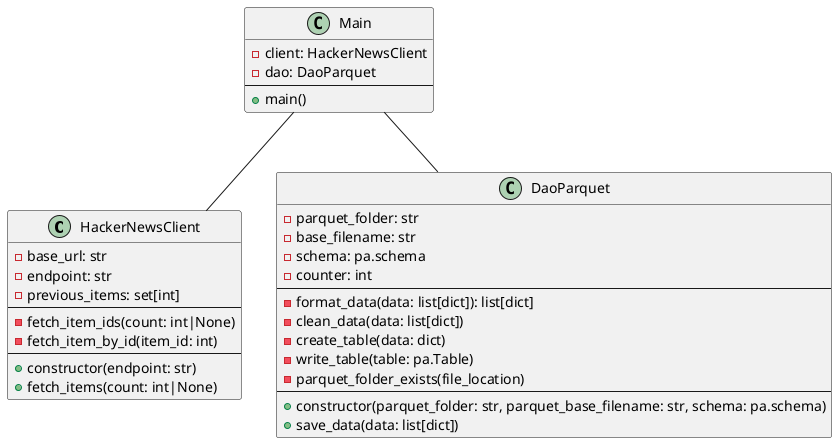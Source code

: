 @startuml class_diagram

class HackerNewsClient {
    - base_url: str
    - endpoint: str
    - previous_items: set[int]
    ---
    - fetch_item_ids(count: int|None)
    - fetch_item_by_id(item_id: int)
    ---
    + constructor(endpoint: str)
    + fetch_items(count: int|None)
}

class DaoParquet {
    - parquet_folder: str
    - base_filename: str
    - schema: pa.schema
    - counter: int
    ---
    - format_data(data: list[dict]): list[dict]
    - clean_data(data: list[dict])
    - create_table(data: dict)
    - write_table(table: pa.Table)
    - parquet_folder_exists(file_location)
    ---
    + constructor(parquet_folder: str, parquet_base_filename: str, schema: pa.schema)
    + save_data(data: list[dict])
}

class Main {
    - client: HackerNewsClient
    - dao: DaoParquet
    ---
    + main()
}

Main  --  HackerNewsClient
Main  --  DaoParquet

@enduml
